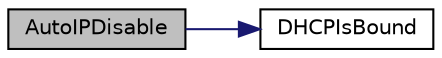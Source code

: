 digraph "AutoIPDisable"
{
  edge [fontname="Helvetica",fontsize="10",labelfontname="Helvetica",labelfontsize="10"];
  node [fontname="Helvetica",fontsize="10",shape=record];
  rankdir="LR";
  Node1 [label="AutoIPDisable",height=0.2,width=0.4,color="black", fillcolor="grey75", style="filled", fontcolor="black"];
  Node1 -> Node2 [color="midnightblue",fontsize="10",style="solid",fontname="Helvetica"];
  Node2 [label="DHCPIsBound",height=0.2,width=0.4,color="black", fillcolor="white", style="filled",URL="$_d_h_c_p_8h.html#a5b3f99725f4790cebbda3f38a1377e5a"];
}
